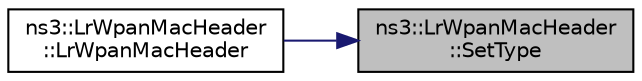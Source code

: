 digraph "ns3::LrWpanMacHeader::SetType"
{
 // LATEX_PDF_SIZE
  edge [fontname="Helvetica",fontsize="10",labelfontname="Helvetica",labelfontsize="10"];
  node [fontname="Helvetica",fontsize="10",shape=record];
  rankdir="RL";
  Node1 [label="ns3::LrWpanMacHeader\l::SetType",height=0.2,width=0.4,color="black", fillcolor="grey75", style="filled", fontcolor="black",tooltip="Set the Frame Control field \"Frame Type\" bits."];
  Node1 -> Node2 [dir="back",color="midnightblue",fontsize="10",style="solid",fontname="Helvetica"];
  Node2 [label="ns3::LrWpanMacHeader\l::LrWpanMacHeader",height=0.2,width=0.4,color="black", fillcolor="white", style="filled",URL="$classns3_1_1_lr_wpan_mac_header.html#a24f0e8f775ad044361cbdb59b3c24075",tooltip=" "];
}
